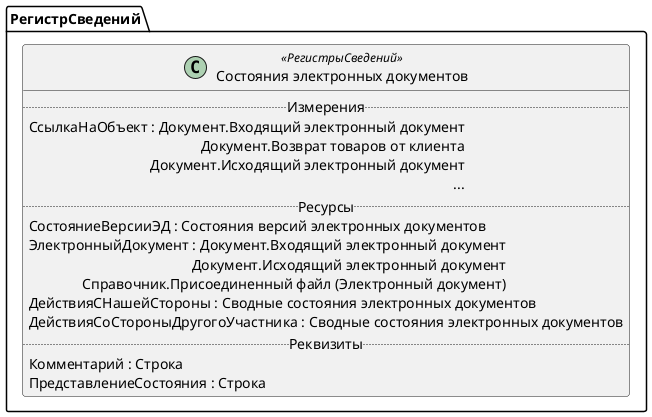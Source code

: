 ﻿@startuml СостоянияЭД
'!include templates.wsd
'..\include templates.wsd
class РегистрСведений.СостоянияЭД as "Состояния электронных документов" <<РегистрыСведений>>
{
..Измерения..
СсылкаНаОбъект : Документ.Входящий электронный документ\rДокумент.Возврат товаров от клиента\rДокумент.Исходящий электронный документ\r...
..Ресурсы..
СостояниеВерсииЭД : Состояния версий электронных документов
ЭлектронныйДокумент : Документ.Входящий электронный документ\rДокумент.Исходящий электронный документ\rСправочник.Присоединенный файл (Электронный документ)
ДействияСНашейСтороны : Сводные состояния электронных документов
ДействияСоСтороныДругогоУчастника : Сводные состояния электронных документов
..Реквизиты..
Комментарий : Строка
ПредставлениеСостояния : Строка
}
@enduml
